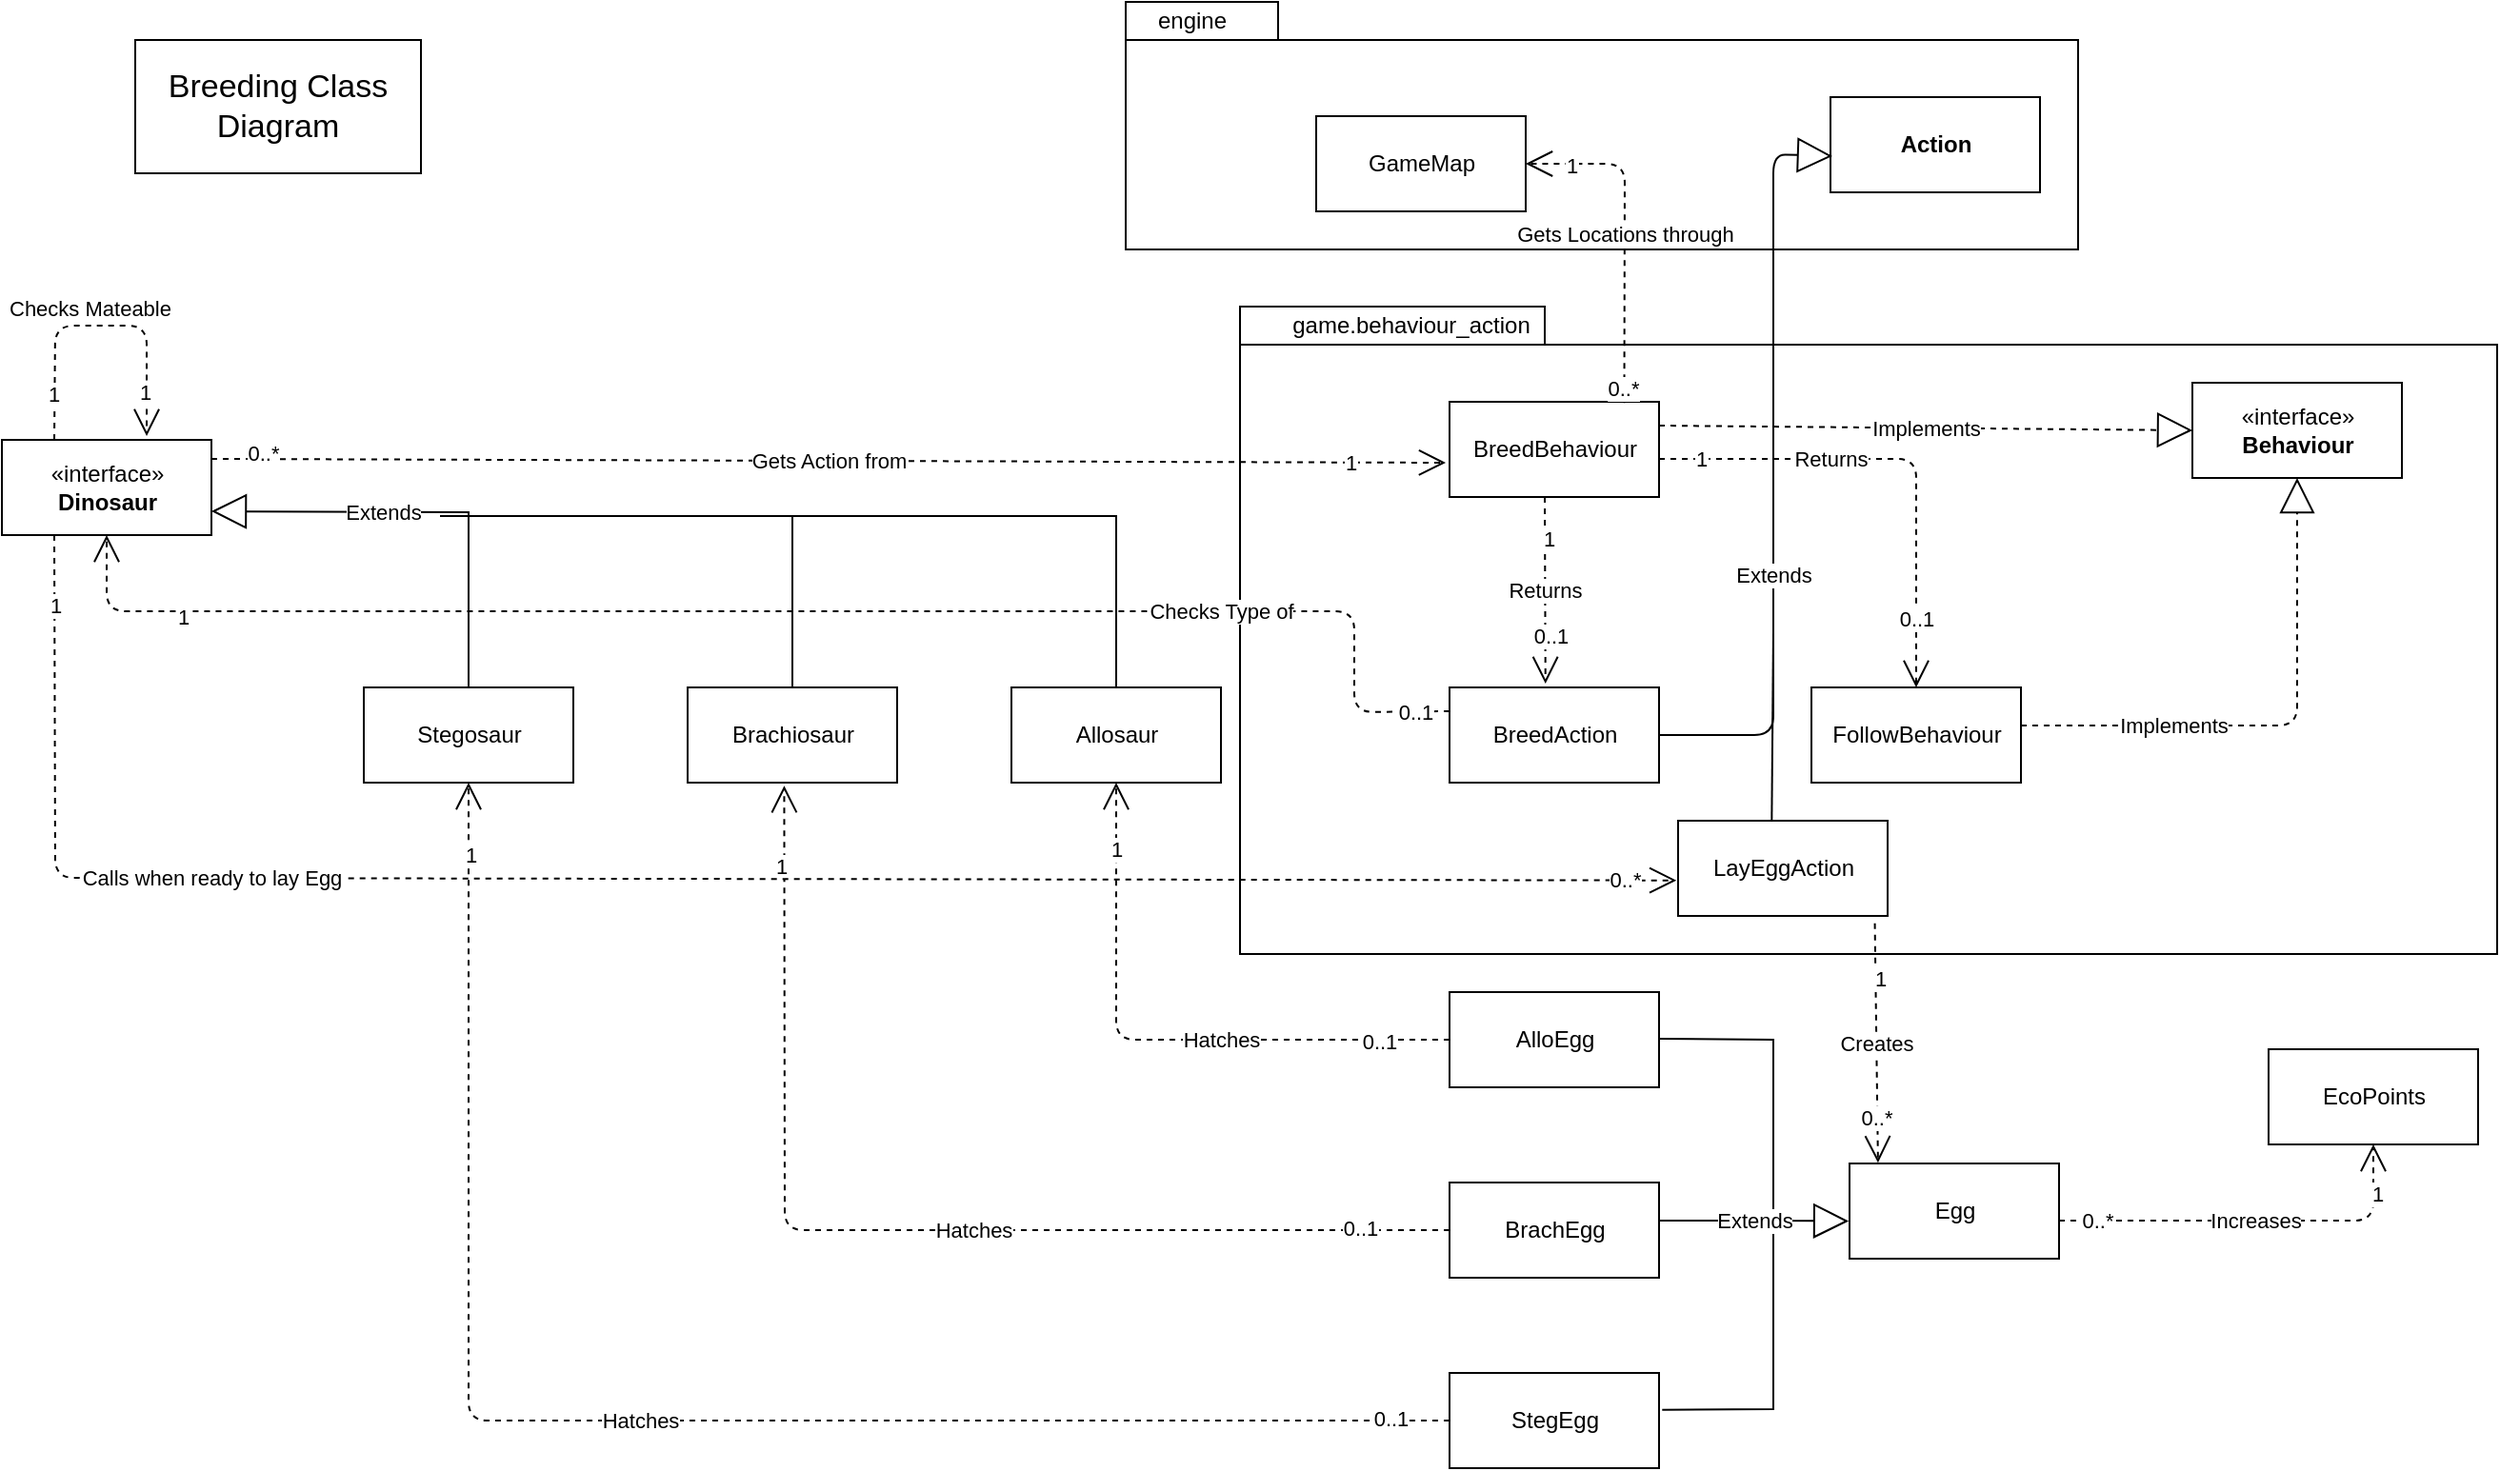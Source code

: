 <mxfile version="14.6.6" type="device"><diagram id="RQ4qdwu9vNMVZIeW1ewS" name="Page-1"><mxGraphModel dx="1422" dy="794" grid="1" gridSize="10" guides="1" tooltips="1" connect="1" arrows="1" fold="1" page="1" pageScale="1" pageWidth="4681" pageHeight="3300" math="0" shadow="0"><root><mxCell id="0"/><mxCell id="1" parent="0"/><mxCell id="fguq9pkMOQvKabzs272t-48" value="" style="shape=folder;fontStyle=1;spacingTop=10;tabWidth=160;tabHeight=20;tabPosition=left;html=1;" parent="1" vertex="1"><mxGeometry x="680" y="200" width="660" height="340" as="geometry"/></mxCell><mxCell id="b-xIZTCfpgJEJXHsGxkc-1" value="" style="shape=folder;fontStyle=1;spacingTop=10;tabWidth=80;tabHeight=20;tabPosition=left;html=1;" parent="1" vertex="1"><mxGeometry x="620" y="40" width="500" height="130" as="geometry"/></mxCell><mxCell id="b-xIZTCfpgJEJXHsGxkc-2" value="GameMap" style="html=1;" parent="1" vertex="1"><mxGeometry x="720" y="100" width="110" height="50" as="geometry"/></mxCell><mxCell id="b-xIZTCfpgJEJXHsGxkc-10" value="engine" style="text;html=1;strokeColor=none;fillColor=none;align=center;verticalAlign=middle;whiteSpace=wrap;rounded=0;" parent="1" vertex="1"><mxGeometry x="620" y="40" width="70" height="20" as="geometry"/></mxCell><mxCell id="fguq9pkMOQvKabzs272t-1" value="«interface»&lt;br&gt;&lt;b&gt;Dinosaur&lt;/b&gt;" style="html=1;" parent="1" vertex="1"><mxGeometry x="30" y="270" width="110" height="50" as="geometry"/></mxCell><mxCell id="fguq9pkMOQvKabzs272t-2" value="Stegosaur" style="html=1;" parent="1" vertex="1"><mxGeometry x="220" y="400" width="110" height="50" as="geometry"/></mxCell><mxCell id="fguq9pkMOQvKabzs272t-3" value="Brachiosaur" style="html=1;" parent="1" vertex="1"><mxGeometry x="390" y="400" width="110" height="50" as="geometry"/></mxCell><mxCell id="fguq9pkMOQvKabzs272t-4" value="Allosaur" style="html=1;" parent="1" vertex="1"><mxGeometry x="560" y="400" width="110" height="50" as="geometry"/></mxCell><mxCell id="fguq9pkMOQvKabzs272t-5" value="Extends" style="endArrow=block;endSize=16;endFill=0;html=1;entryX=1;entryY=0.75;entryDx=0;entryDy=0;rounded=0;exitX=0.5;exitY=0;exitDx=0;exitDy=0;" parent="1" source="fguq9pkMOQvKabzs272t-2" target="fguq9pkMOQvKabzs272t-1" edge="1"><mxGeometry x="0.207" width="160" relative="1" as="geometry"><mxPoint x="220" y="399" as="sourcePoint"/><mxPoint x="380" y="399" as="targetPoint"/><Array as="points"><mxPoint x="275" y="308"/></Array><mxPoint as="offset"/></mxGeometry></mxCell><mxCell id="fguq9pkMOQvKabzs272t-7" value="" style="endArrow=none;html=1;exitX=0.5;exitY=0;exitDx=0;exitDy=0;rounded=0;" parent="1" source="fguq9pkMOQvKabzs272t-3" edge="1"><mxGeometry width="50" height="50" relative="1" as="geometry"><mxPoint x="390" y="370" as="sourcePoint"/><mxPoint x="260" y="310" as="targetPoint"/><Array as="points"><mxPoint x="445" y="310"/></Array></mxGeometry></mxCell><mxCell id="fguq9pkMOQvKabzs272t-8" value="" style="endArrow=none;html=1;exitX=0.5;exitY=0;exitDx=0;exitDy=0;rounded=0;" parent="1" source="fguq9pkMOQvKabzs272t-4" edge="1"><mxGeometry width="50" height="50" relative="1" as="geometry"><mxPoint x="590" y="390" as="sourcePoint"/><mxPoint x="390" y="310" as="targetPoint"/><Array as="points"><mxPoint x="615" y="310"/></Array></mxGeometry></mxCell><mxCell id="fguq9pkMOQvKabzs272t-11" value="«interface»&lt;br&gt;&lt;b&gt;Behaviour&lt;/b&gt;" style="html=1;" parent="1" vertex="1"><mxGeometry x="1180" y="240" width="110" height="50" as="geometry"/></mxCell><mxCell id="fguq9pkMOQvKabzs272t-12" value="BreedBehaviour" style="html=1;" parent="1" vertex="1"><mxGeometry x="790" y="250" width="110" height="50" as="geometry"/></mxCell><mxCell id="fguq9pkMOQvKabzs272t-13" value="Gets Action from" style="endArrow=open;endSize=12;dashed=1;html=1;entryX=-0.018;entryY=0.64;entryDx=0;entryDy=0;entryPerimeter=0;" parent="1" target="fguq9pkMOQvKabzs272t-12" edge="1"><mxGeometry width="160" relative="1" as="geometry"><mxPoint x="140" y="280" as="sourcePoint"/><mxPoint x="790" y="270" as="targetPoint"/></mxGeometry></mxCell><mxCell id="bi01_QpyQFEtyOqelPVD-3" value="0..*" style="edgeLabel;html=1;align=center;verticalAlign=middle;resizable=0;points=[];" parent="fguq9pkMOQvKabzs272t-13" vertex="1" connectable="0"><mxGeometry x="-0.916" y="3" relative="1" as="geometry"><mxPoint as="offset"/></mxGeometry></mxCell><mxCell id="bi01_QpyQFEtyOqelPVD-4" value="1" style="edgeLabel;html=1;align=center;verticalAlign=middle;resizable=0;points=[];" parent="fguq9pkMOQvKabzs272t-13" vertex="1" connectable="0"><mxGeometry x="0.846" relative="1" as="geometry"><mxPoint as="offset"/></mxGeometry></mxCell><mxCell id="fguq9pkMOQvKabzs272t-14" value="Implements" style="endArrow=block;endSize=16;endFill=0;html=1;entryX=0;entryY=0.5;entryDx=0;entryDy=0;exitX=1;exitY=0.25;exitDx=0;exitDy=0;dashed=1;" parent="1" source="fguq9pkMOQvKabzs272t-12" target="fguq9pkMOQvKabzs272t-11" edge="1"><mxGeometry width="160" relative="1" as="geometry"><mxPoint x="900" y="260" as="sourcePoint"/><mxPoint x="1060" y="260" as="targetPoint"/></mxGeometry></mxCell><mxCell id="fguq9pkMOQvKabzs272t-16" value="Checks Mateable" style="endArrow=open;endSize=12;dashed=1;html=1;exitX=0.25;exitY=0;exitDx=0;exitDy=0;entryX=0.691;entryY=-0.04;entryDx=0;entryDy=0;entryPerimeter=0;" parent="1" source="fguq9pkMOQvKabzs272t-1" target="fguq9pkMOQvKabzs272t-1" edge="1"><mxGeometry x="-0.052" y="9" width="160" relative="1" as="geometry"><mxPoint x="70" y="240" as="sourcePoint"/><mxPoint x="230" y="240" as="targetPoint"/><Array as="points"><mxPoint x="58" y="210"/><mxPoint x="106" y="210"/></Array><mxPoint as="offset"/></mxGeometry></mxCell><mxCell id="bi01_QpyQFEtyOqelPVD-1" value="1" style="edgeLabel;html=1;align=center;verticalAlign=middle;resizable=0;points=[];" parent="fguq9pkMOQvKabzs272t-16" vertex="1" connectable="0"><mxGeometry x="-0.706" y="1" relative="1" as="geometry"><mxPoint as="offset"/></mxGeometry></mxCell><mxCell id="bi01_QpyQFEtyOqelPVD-2" value="1" style="edgeLabel;html=1;align=center;verticalAlign=middle;resizable=0;points=[];" parent="fguq9pkMOQvKabzs272t-16" vertex="1" connectable="0"><mxGeometry x="0.723" y="-1" relative="1" as="geometry"><mxPoint as="offset"/></mxGeometry></mxCell><mxCell id="fguq9pkMOQvKabzs272t-17" value="BreedAction" style="html=1;" parent="1" vertex="1"><mxGeometry x="790" y="400" width="110" height="50" as="geometry"/></mxCell><mxCell id="fguq9pkMOQvKabzs272t-18" value="&lt;b&gt;Action&lt;/b&gt;" style="html=1;" parent="1" vertex="1"><mxGeometry x="990" y="90" width="110" height="50" as="geometry"/></mxCell><mxCell id="fguq9pkMOQvKabzs272t-19" value="Returns" style="endArrow=open;endSize=12;dashed=1;html=1;entryX=0.458;entryY=-0.04;entryDx=0;entryDy=0;entryPerimeter=0;" parent="1" target="fguq9pkMOQvKabzs272t-17" edge="1"><mxGeometry width="160" relative="1" as="geometry"><mxPoint x="840" y="300" as="sourcePoint"/><mxPoint x="1000" y="300" as="targetPoint"/></mxGeometry></mxCell><mxCell id="bi01_QpyQFEtyOqelPVD-15" value="1" style="edgeLabel;html=1;align=center;verticalAlign=middle;resizable=0;points=[];" parent="fguq9pkMOQvKabzs272t-19" vertex="1" connectable="0"><mxGeometry x="-0.548" y="2" relative="1" as="geometry"><mxPoint as="offset"/></mxGeometry></mxCell><mxCell id="bi01_QpyQFEtyOqelPVD-16" value="0..1" style="edgeLabel;html=1;align=center;verticalAlign=middle;resizable=0;points=[];" parent="fguq9pkMOQvKabzs272t-19" vertex="1" connectable="0"><mxGeometry x="0.49" y="2" relative="1" as="geometry"><mxPoint as="offset"/></mxGeometry></mxCell><mxCell id="fguq9pkMOQvKabzs272t-20" value="Checks Type of" style="endArrow=open;endSize=12;dashed=1;html=1;exitX=0;exitY=0.25;exitDx=0;exitDy=0;entryX=0.5;entryY=1;entryDx=0;entryDy=0;" parent="1" source="fguq9pkMOQvKabzs272t-17" target="fguq9pkMOQvKabzs272t-1" edge="1"><mxGeometry x="-0.566" width="160" relative="1" as="geometry"><mxPoint x="670" y="490" as="sourcePoint"/><mxPoint x="830" y="490" as="targetPoint"/><Array as="points"><mxPoint x="740" y="413"/><mxPoint x="740" y="360"/><mxPoint x="85" y="360"/></Array><mxPoint as="offset"/></mxGeometry></mxCell><mxCell id="bi01_QpyQFEtyOqelPVD-5" value="0..1" style="edgeLabel;html=1;align=center;verticalAlign=middle;resizable=0;points=[];" parent="fguq9pkMOQvKabzs272t-20" vertex="1" connectable="0"><mxGeometry x="-0.954" relative="1" as="geometry"><mxPoint as="offset"/></mxGeometry></mxCell><mxCell id="bi01_QpyQFEtyOqelPVD-6" value="1" style="edgeLabel;html=1;align=center;verticalAlign=middle;resizable=0;points=[];" parent="fguq9pkMOQvKabzs272t-20" vertex="1" connectable="0"><mxGeometry x="0.8" y="3" relative="1" as="geometry"><mxPoint as="offset"/></mxGeometry></mxCell><mxCell id="fguq9pkMOQvKabzs272t-21" value="Egg" style="html=1;" parent="1" vertex="1"><mxGeometry x="1000" y="650" width="110" height="50" as="geometry"/></mxCell><mxCell id="fguq9pkMOQvKabzs272t-22" value="AlloEgg" style="html=1;" parent="1" vertex="1"><mxGeometry x="790" y="560" width="110" height="50" as="geometry"/></mxCell><mxCell id="fguq9pkMOQvKabzs272t-23" value="BrachEgg" style="html=1;" parent="1" vertex="1"><mxGeometry x="790" y="660" width="110" height="50" as="geometry"/></mxCell><mxCell id="fguq9pkMOQvKabzs272t-24" value="StegEgg" style="html=1;" parent="1" vertex="1"><mxGeometry x="790" y="760" width="110" height="50" as="geometry"/></mxCell><mxCell id="fguq9pkMOQvKabzs272t-31" value="" style="endArrow=none;html=1;" parent="1" edge="1"><mxGeometry width="50" height="50" relative="1" as="geometry"><mxPoint x="900" y="680" as="sourcePoint"/><mxPoint x="970" y="680" as="targetPoint"/></mxGeometry></mxCell><mxCell id="fguq9pkMOQvKabzs272t-32" value="" style="endArrow=none;html=1;exitX=1.015;exitY=0.387;exitDx=0;exitDy=0;exitPerimeter=0;rounded=0;" parent="1" source="fguq9pkMOQvKabzs272t-24" edge="1"><mxGeometry width="50" height="50" relative="1" as="geometry"><mxPoint x="920" y="830" as="sourcePoint"/><mxPoint x="960" y="680" as="targetPoint"/><Array as="points"><mxPoint x="960" y="779"/></Array></mxGeometry></mxCell><mxCell id="fguq9pkMOQvKabzs272t-28" value="Extends" style="endArrow=block;endSize=16;endFill=0;html=1;entryX=-0.004;entryY=0.605;entryDx=0;entryDy=0;rounded=0;entryPerimeter=0;" parent="1" target="fguq9pkMOQvKabzs272t-21" edge="1"><mxGeometry x="0.593" y="-10" width="160" relative="1" as="geometry"><mxPoint x="900" y="584.5" as="sourcePoint"/><mxPoint x="1060" y="584.5" as="targetPoint"/><Array as="points"><mxPoint x="960" y="585"/><mxPoint x="960" y="680"/></Array><mxPoint x="-10" y="-10" as="offset"/></mxGeometry></mxCell><mxCell id="fguq9pkMOQvKabzs272t-33" value="Hatches" style="endArrow=open;endSize=12;dashed=1;html=1;exitX=0;exitY=0.5;exitDx=0;exitDy=0;entryX=0.5;entryY=1;entryDx=0;entryDy=0;" parent="1" source="fguq9pkMOQvKabzs272t-22" target="fguq9pkMOQvKabzs272t-4" edge="1"><mxGeometry x="-0.226" width="160" relative="1" as="geometry"><mxPoint x="480" y="560" as="sourcePoint"/><mxPoint x="640" y="560" as="targetPoint"/><Array as="points"><mxPoint x="615" y="585"/></Array><mxPoint as="offset"/></mxGeometry></mxCell><mxCell id="bi01_QpyQFEtyOqelPVD-11" value="1" style="edgeLabel;html=1;align=center;verticalAlign=middle;resizable=0;points=[];" parent="fguq9pkMOQvKabzs272t-33" vertex="1" connectable="0"><mxGeometry x="0.778" relative="1" as="geometry"><mxPoint as="offset"/></mxGeometry></mxCell><mxCell id="bi01_QpyQFEtyOqelPVD-12" value="0..1" style="edgeLabel;html=1;align=center;verticalAlign=middle;resizable=0;points=[];" parent="fguq9pkMOQvKabzs272t-33" vertex="1" connectable="0"><mxGeometry x="-0.757" y="1" relative="1" as="geometry"><mxPoint as="offset"/></mxGeometry></mxCell><mxCell id="fguq9pkMOQvKabzs272t-34" value="Hatches" style="endArrow=open;endSize=12;dashed=1;html=1;exitX=0;exitY=0.5;exitDx=0;exitDy=0;entryX=0.461;entryY=1.032;entryDx=0;entryDy=0;entryPerimeter=0;" parent="1" source="fguq9pkMOQvKabzs272t-23" target="fguq9pkMOQvKabzs272t-3" edge="1"><mxGeometry x="-0.141" width="160" relative="1" as="geometry"><mxPoint x="600" y="710" as="sourcePoint"/><mxPoint x="760" y="710" as="targetPoint"/><Array as="points"><mxPoint x="441" y="685"/></Array><mxPoint as="offset"/></mxGeometry></mxCell><mxCell id="bi01_QpyQFEtyOqelPVD-9" value="0..1" style="edgeLabel;html=1;align=center;verticalAlign=middle;resizable=0;points=[];" parent="fguq9pkMOQvKabzs272t-34" vertex="1" connectable="0"><mxGeometry x="-0.839" y="-1" relative="1" as="geometry"><mxPoint as="offset"/></mxGeometry></mxCell><mxCell id="bi01_QpyQFEtyOqelPVD-10" value="1" style="edgeLabel;html=1;align=center;verticalAlign=middle;resizable=0;points=[];" parent="fguq9pkMOQvKabzs272t-34" vertex="1" connectable="0"><mxGeometry x="0.854" y="2" relative="1" as="geometry"><mxPoint as="offset"/></mxGeometry></mxCell><mxCell id="fguq9pkMOQvKabzs272t-35" value="Hatches" style="endArrow=open;endSize=12;dashed=1;html=1;entryX=0.5;entryY=1;entryDx=0;entryDy=0;exitX=0;exitY=0.5;exitDx=0;exitDy=0;" parent="1" source="fguq9pkMOQvKabzs272t-24" target="fguq9pkMOQvKabzs272t-2" edge="1"><mxGeometry width="160" relative="1" as="geometry"><mxPoint x="230" y="610" as="sourcePoint"/><mxPoint x="390" y="610" as="targetPoint"/><Array as="points"><mxPoint x="275" y="785"/></Array></mxGeometry></mxCell><mxCell id="bi01_QpyQFEtyOqelPVD-7" value="1" style="edgeLabel;html=1;align=center;verticalAlign=middle;resizable=0;points=[];" parent="fguq9pkMOQvKabzs272t-35" vertex="1" connectable="0"><mxGeometry x="0.911" y="-1" relative="1" as="geometry"><mxPoint as="offset"/></mxGeometry></mxCell><mxCell id="bi01_QpyQFEtyOqelPVD-8" value="0..1" style="edgeLabel;html=1;align=center;verticalAlign=middle;resizable=0;points=[];" parent="fguq9pkMOQvKabzs272t-35" vertex="1" connectable="0"><mxGeometry x="-0.927" y="-1" relative="1" as="geometry"><mxPoint as="offset"/></mxGeometry></mxCell><mxCell id="fguq9pkMOQvKabzs272t-36" value="EcoPoints" style="html=1;" parent="1" vertex="1"><mxGeometry x="1220" y="590" width="110" height="50" as="geometry"/></mxCell><mxCell id="fguq9pkMOQvKabzs272t-39" value="Increases" style="endArrow=open;endSize=12;dashed=1;html=1;entryX=0.5;entryY=1;entryDx=0;entryDy=0;" parent="1" target="fguq9pkMOQvKabzs272t-36" edge="1"><mxGeometry width="160" relative="1" as="geometry"><mxPoint x="1110" y="680" as="sourcePoint"/><mxPoint x="1270" y="680" as="targetPoint"/><Array as="points"><mxPoint x="1275" y="680"/></Array></mxGeometry></mxCell><mxCell id="bi01_QpyQFEtyOqelPVD-13" value="0..*" style="edgeLabel;html=1;align=center;verticalAlign=middle;resizable=0;points=[];" parent="fguq9pkMOQvKabzs272t-39" vertex="1" connectable="0"><mxGeometry x="-0.805" relative="1" as="geometry"><mxPoint as="offset"/></mxGeometry></mxCell><mxCell id="bi01_QpyQFEtyOqelPVD-14" value="1" style="edgeLabel;html=1;align=center;verticalAlign=middle;resizable=0;points=[];" parent="fguq9pkMOQvKabzs272t-39" vertex="1" connectable="0"><mxGeometry x="0.75" y="-2" relative="1" as="geometry"><mxPoint as="offset"/></mxGeometry></mxCell><mxCell id="fguq9pkMOQvKabzs272t-40" value="FollowBehaviour" style="html=1;" parent="1" vertex="1"><mxGeometry x="980" y="400" width="110" height="50" as="geometry"/></mxCell><mxCell id="fguq9pkMOQvKabzs272t-41" value="Returns" style="endArrow=open;endSize=12;dashed=1;html=1;entryX=0.5;entryY=0;entryDx=0;entryDy=0;" parent="1" target="fguq9pkMOQvKabzs272t-40" edge="1"><mxGeometry x="-0.294" width="160" relative="1" as="geometry"><mxPoint x="900" y="280" as="sourcePoint"/><mxPoint x="1060" y="280" as="targetPoint"/><Array as="points"><mxPoint x="1035" y="280"/></Array><mxPoint as="offset"/></mxGeometry></mxCell><mxCell id="bi01_QpyQFEtyOqelPVD-17" value="1" style="edgeLabel;html=1;align=center;verticalAlign=middle;resizable=0;points=[];" parent="fguq9pkMOQvKabzs272t-41" vertex="1" connectable="0"><mxGeometry x="-0.828" relative="1" as="geometry"><mxPoint as="offset"/></mxGeometry></mxCell><mxCell id="bi01_QpyQFEtyOqelPVD-18" value="0..1" style="edgeLabel;html=1;align=center;verticalAlign=middle;resizable=0;points=[];" parent="fguq9pkMOQvKabzs272t-41" vertex="1" connectable="0"><mxGeometry x="0.717" relative="1" as="geometry"><mxPoint as="offset"/></mxGeometry></mxCell><mxCell id="fguq9pkMOQvKabzs272t-42" value="Implements" style="endArrow=block;endSize=16;endFill=0;html=1;entryX=0.5;entryY=1;entryDx=0;entryDy=0;dashed=1;" parent="1" target="fguq9pkMOQvKabzs272t-11" edge="1"><mxGeometry x="-0.418" width="160" relative="1" as="geometry"><mxPoint x="1090" y="420" as="sourcePoint"/><mxPoint x="1250" y="420" as="targetPoint"/><Array as="points"><mxPoint x="1235" y="420"/></Array><mxPoint as="offset"/></mxGeometry></mxCell><mxCell id="fguq9pkMOQvKabzs272t-43" value="Extends" style="endArrow=block;endSize=16;endFill=0;html=1;exitX=1;exitY=0.5;exitDx=0;exitDy=0;" parent="1" source="fguq9pkMOQvKabzs272t-17" edge="1"><mxGeometry x="-0.273" width="160" relative="1" as="geometry"><mxPoint x="780" y="480" as="sourcePoint"/><mxPoint x="991" y="121" as="targetPoint"/><Array as="points"><mxPoint x="960" y="425"/><mxPoint x="960" y="120"/></Array><mxPoint as="offset"/></mxGeometry></mxCell><mxCell id="fguq9pkMOQvKabzs272t-47" value="Gets Locations through" style="endArrow=open;endSize=12;dashed=1;html=1;exitX=0.834;exitY=0.012;exitDx=0;exitDy=0;entryX=1;entryY=0.5;entryDx=0;entryDy=0;exitPerimeter=0;" parent="1" source="fguq9pkMOQvKabzs272t-12" target="b-xIZTCfpgJEJXHsGxkc-2" edge="1"><mxGeometry width="160" relative="1" as="geometry"><mxPoint x="640" y="210" as="sourcePoint"/><mxPoint x="800" y="210" as="targetPoint"/><Array as="points"><mxPoint x="882" y="125"/></Array></mxGeometry></mxCell><mxCell id="bi01_QpyQFEtyOqelPVD-19" value="0..*" style="edgeLabel;html=1;align=center;verticalAlign=middle;resizable=0;points=[];" parent="fguq9pkMOQvKabzs272t-47" vertex="1" connectable="0"><mxGeometry x="-0.932" y="1" relative="1" as="geometry"><mxPoint y="-2" as="offset"/></mxGeometry></mxCell><mxCell id="bi01_QpyQFEtyOqelPVD-20" value="1" style="edgeLabel;html=1;align=center;verticalAlign=middle;resizable=0;points=[];" parent="fguq9pkMOQvKabzs272t-47" vertex="1" connectable="0"><mxGeometry x="0.729" y="1" relative="1" as="geometry"><mxPoint as="offset"/></mxGeometry></mxCell><mxCell id="fguq9pkMOQvKabzs272t-49" value="game.behaviour_action" style="text;html=1;strokeColor=none;fillColor=none;align=center;verticalAlign=middle;whiteSpace=wrap;rounded=0;" parent="1" vertex="1"><mxGeometry x="750" y="200" width="40" height="20" as="geometry"/></mxCell><mxCell id="QDrQLVVM5gK9gf_lHGzL-1" value="LayEggAction" style="html=1;" vertex="1" parent="1"><mxGeometry x="910" y="470" width="110" height="50" as="geometry"/></mxCell><mxCell id="QDrQLVVM5gK9gf_lHGzL-2" value="" style="endArrow=none;html=1;entryX=0.447;entryY=-0.007;entryDx=0;entryDy=0;entryPerimeter=0;" edge="1" parent="1" target="QDrQLVVM5gK9gf_lHGzL-1"><mxGeometry width="50" height="50" relative="1" as="geometry"><mxPoint x="960" y="370" as="sourcePoint"/><mxPoint x="1010" y="610.711" as="targetPoint"/></mxGeometry></mxCell><mxCell id="QDrQLVVM5gK9gf_lHGzL-3" value="Creates" style="endArrow=open;endSize=12;dashed=1;html=1;exitX=0.939;exitY=1.077;exitDx=0;exitDy=0;exitPerimeter=0;entryX=0.136;entryY=-0.007;entryDx=0;entryDy=0;entryPerimeter=0;" edge="1" parent="1" source="QDrQLVVM5gK9gf_lHGzL-1" target="fguq9pkMOQvKabzs272t-21"><mxGeometry width="160" relative="1" as="geometry"><mxPoint x="730" y="600" as="sourcePoint"/><mxPoint x="890" y="600" as="targetPoint"/></mxGeometry></mxCell><mxCell id="QDrQLVVM5gK9gf_lHGzL-7" value="1" style="edgeLabel;html=1;align=center;verticalAlign=middle;resizable=0;points=[];" vertex="1" connectable="0" parent="QDrQLVVM5gK9gf_lHGzL-3"><mxGeometry x="-0.549" y="2" relative="1" as="geometry"><mxPoint as="offset"/></mxGeometry></mxCell><mxCell id="QDrQLVVM5gK9gf_lHGzL-8" value="0..*" style="edgeLabel;html=1;align=center;verticalAlign=middle;resizable=0;points=[];" vertex="1" connectable="0" parent="QDrQLVVM5gK9gf_lHGzL-3"><mxGeometry x="0.616" y="-1" relative="1" as="geometry"><mxPoint as="offset"/></mxGeometry></mxCell><mxCell id="QDrQLVVM5gK9gf_lHGzL-4" value="Calls when ready to lay Egg" style="endArrow=open;endSize=12;dashed=1;html=1;exitX=0.25;exitY=1;exitDx=0;exitDy=0;entryX=-0.008;entryY=0.627;entryDx=0;entryDy=0;entryPerimeter=0;" edge="1" parent="1" source="fguq9pkMOQvKabzs272t-1" target="QDrQLVVM5gK9gf_lHGzL-1"><mxGeometry x="-0.492" width="160" relative="1" as="geometry"><mxPoint x="70" y="540" as="sourcePoint"/><mxPoint x="230" y="540" as="targetPoint"/><Array as="points"><mxPoint x="58" y="500"/></Array><mxPoint as="offset"/></mxGeometry></mxCell><mxCell id="QDrQLVVM5gK9gf_lHGzL-5" value="1" style="edgeLabel;html=1;align=center;verticalAlign=middle;resizable=0;points=[];" vertex="1" connectable="0" parent="QDrQLVVM5gK9gf_lHGzL-4"><mxGeometry x="-0.928" relative="1" as="geometry"><mxPoint as="offset"/></mxGeometry></mxCell><mxCell id="QDrQLVVM5gK9gf_lHGzL-6" value="0..*" style="edgeLabel;html=1;align=center;verticalAlign=middle;resizable=0;points=[];" vertex="1" connectable="0" parent="QDrQLVVM5gK9gf_lHGzL-4"><mxGeometry x="0.947" y="1" relative="1" as="geometry"><mxPoint as="offset"/></mxGeometry></mxCell><mxCell id="QDrQLVVM5gK9gf_lHGzL-9" value="&lt;font style=&quot;font-size: 17px&quot;&gt;Breeding Class Diagram&lt;/font&gt;" style="rounded=0;whiteSpace=wrap;html=1;" vertex="1" parent="1"><mxGeometry x="100" y="60" width="150" height="70" as="geometry"/></mxCell></root></mxGraphModel></diagram></mxfile>